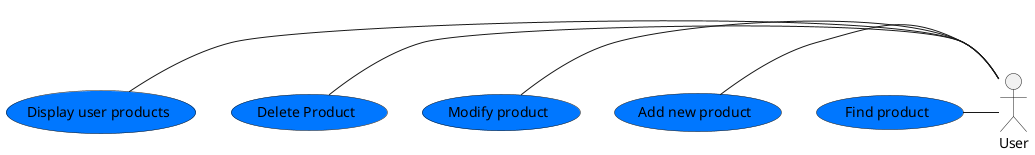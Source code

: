 @startuml
' #ffbb00 - auth
' #00b32a - userFriends
' #0077ff - products
' #c700d9 - userProducts
' Actors declarations
actor User as U

' UseCases declarations

' ' Auth use cases declarations
' "Register to application" as (Registration) #ffbb00
' "Login to application" as (Login) #ffbb00
' "Logout from application" as (Logout) #ffbb00

' ' UserFriends use cases declarations
' "Find users" as (FindUsers) #00b32a
' "Send friend request" as (SendFriendRequest) #00b32a
' "Accept friend request" as (AcceptFriendRequest) #00b32a
' "Cancel friend request" as (CancelFriendRequest) #00b32a
' "Refuse friend request" as (RefuseFriendRequest) #00b32a
' "Delete friend" as (DeleteFriend) #00b32a
' "Display friends list" as (DisplayFriendsList) #00b32a

' Product use cases declarations
"Find product" as (FinProduct) #0077ff
"Add new product" as (AddNewProduct) #0077ff
"Modify product" as (ModifyProduct) #0077ff
"Delete Product" as (DeleteProduct) #0077ff
"Display user products" as (DisplayUserProducts) #0077ff

' ' UserProduct use cases declarations
' "Add product to diary " as (AddProductToDiary) #c700d9
' "Modify entry" as (ModifyEntry) #c700d9
' "Delete entry" as (DeleteEntry) #c700d9
' "Display products entries by date" as (DisplayProductEntriesByDate) #c700d9
' "Show entries chart by date" as (ShowEntriesChartByDate) #c700d9

' ' Auth use cases
' U -- Registration
' U -- Login
' U -- Logout

' ' UserFriends use cases
' U -- FindUsers

' U -- SendFriendRequest

' CancelFriendRequest .down.> SendFriendRequest : extend
' U -- CancelFriendRequest

' RefuseFriendRequest .down.> SendFriendRequest : extend
' U -- RefuseFriendRequest


' AcceptFriendRequest .down.> SendFriendRequest : extend
' U -- AcceptFriendRequest

' U -- DisplayFriendsList

' U -- DeleteFriend

' Product use casess
U -left- FinProduct
U -left- AddNewProduct
U -left- ModifyProduct
U -left- DeleteProduct
U -left- DisplayUserProducts

' ' UserProduct use cases
' U -right- AddProductToDiary
' U -right- ModifyEntry
' U -right- DeleteEntry
' U -right- DisplayProductEntriesByDate
' U -right- ShowEntriesChartByDate

@enduml